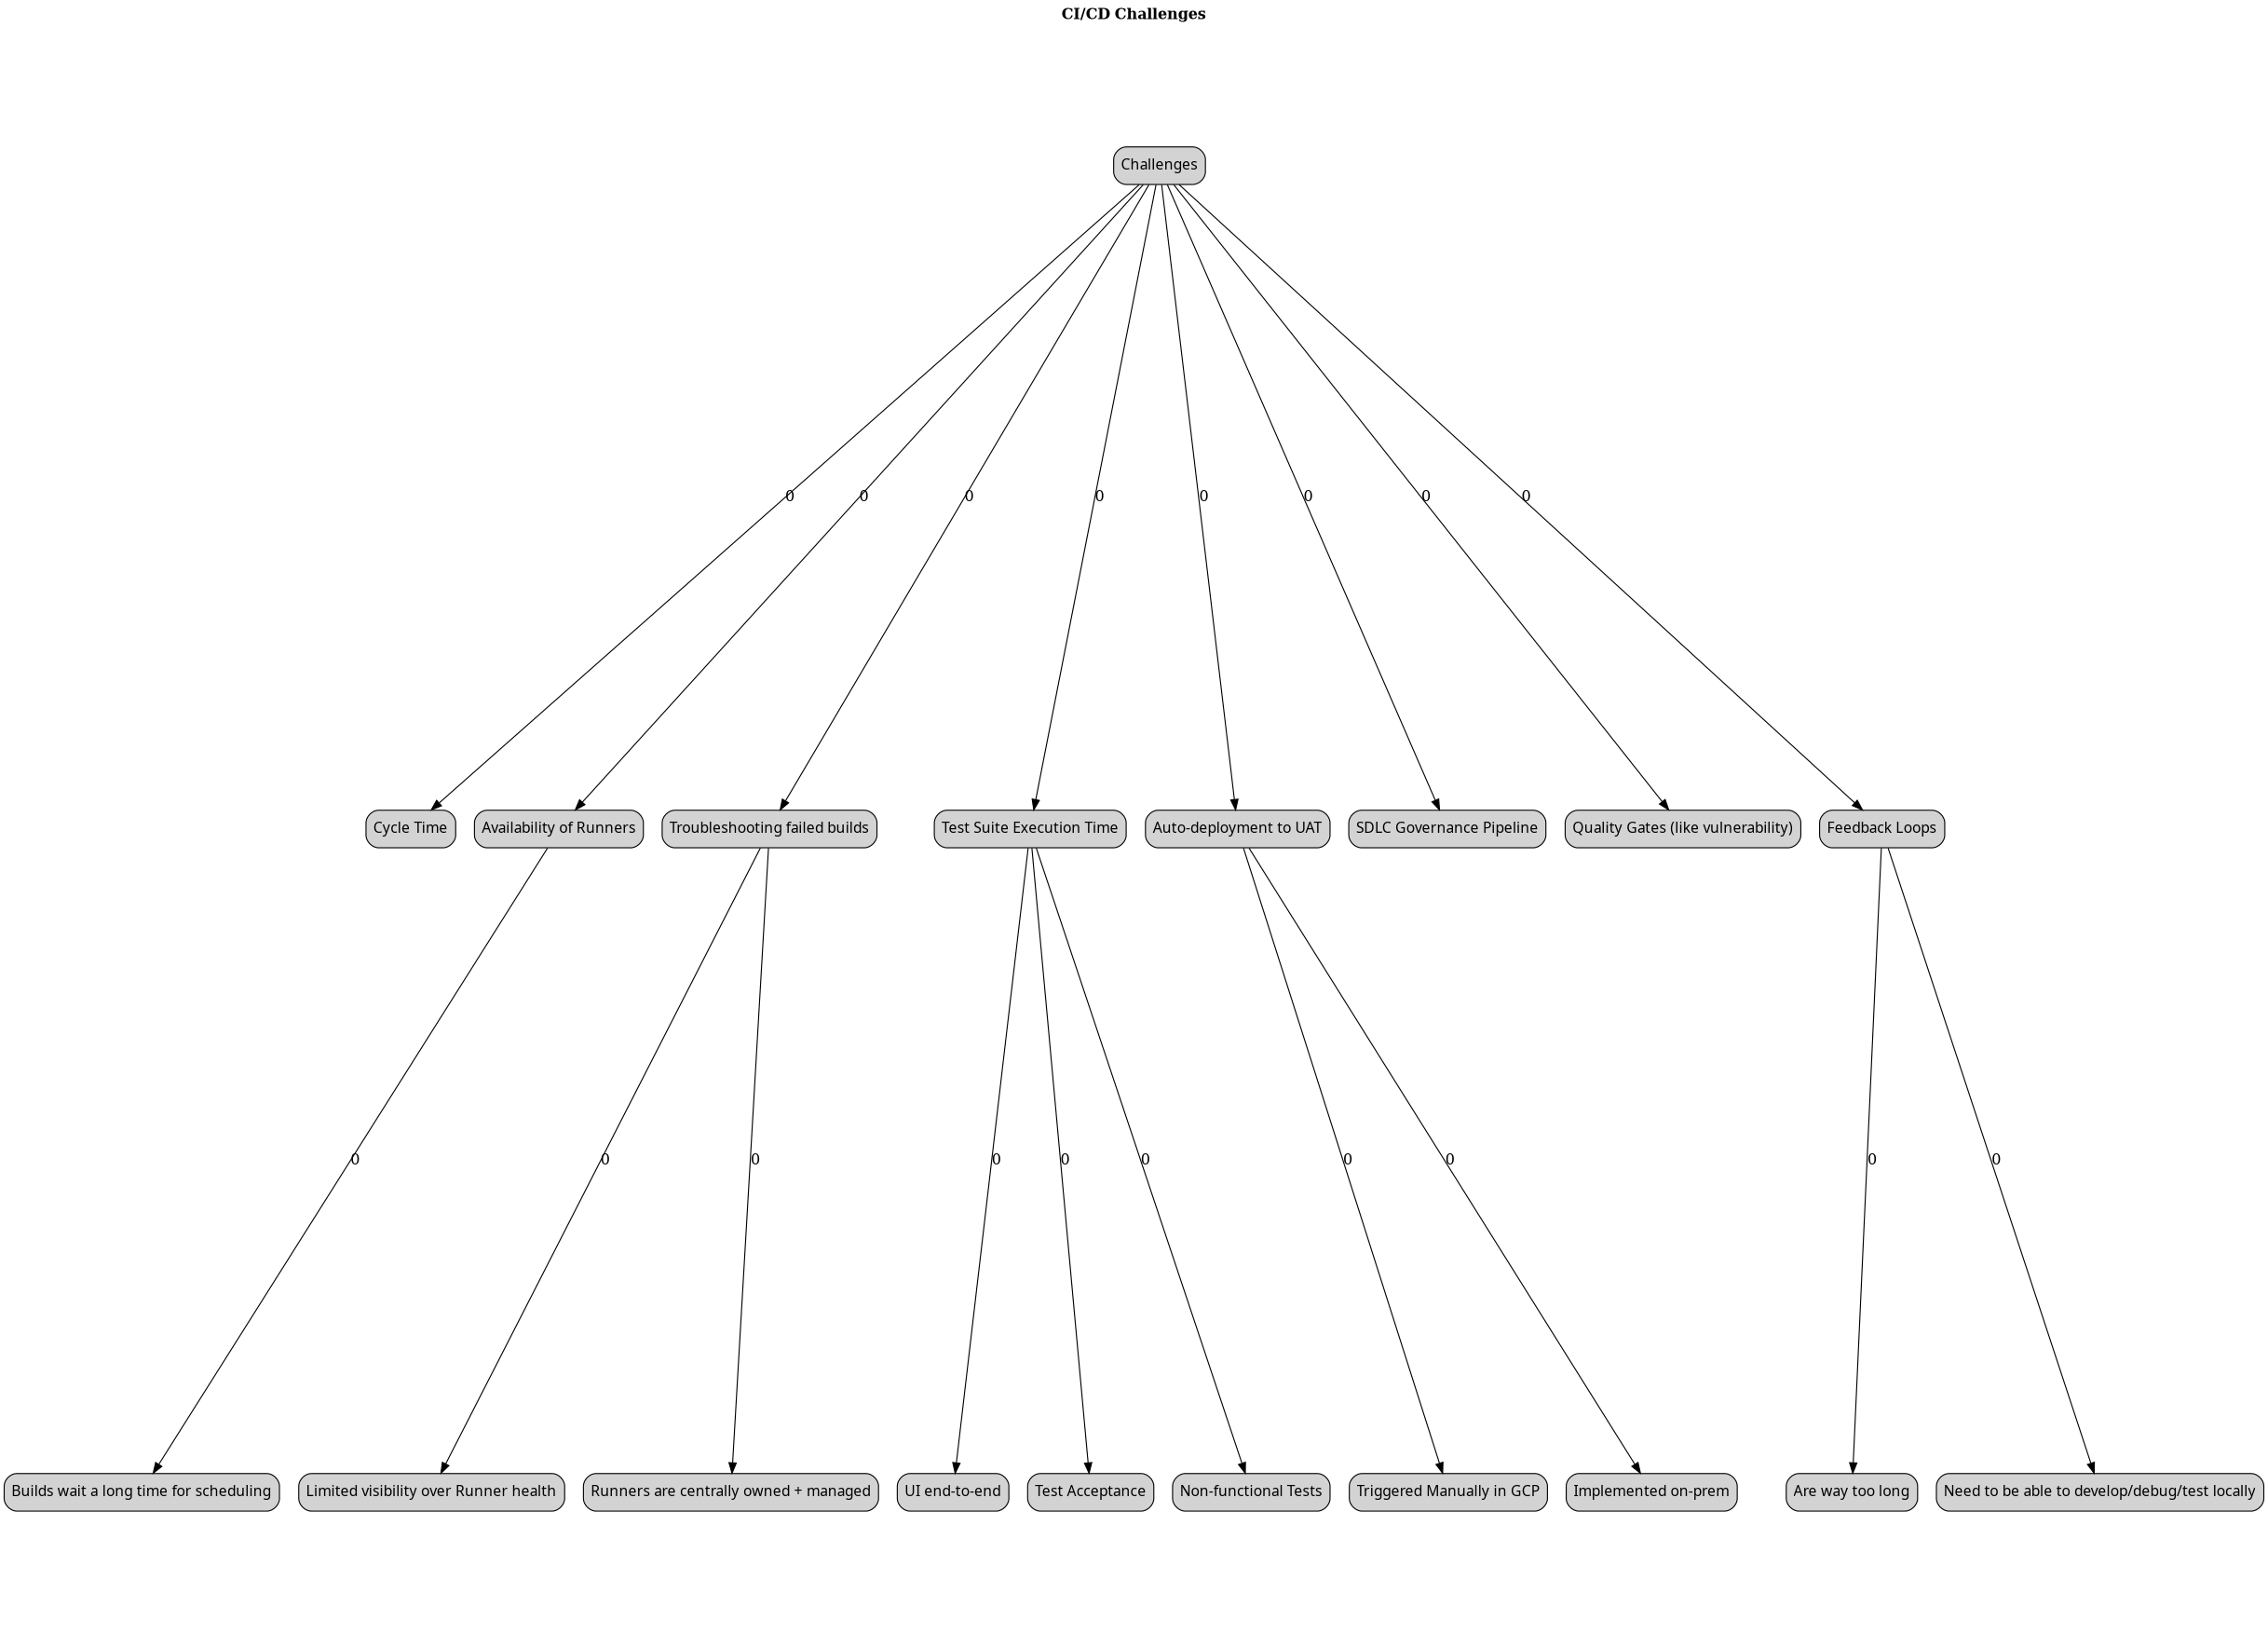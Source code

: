 digraph Devops {
    label=<<b>CI/CD Challenges</b>>
    labelloc=t
    page = "16.5,11.7"
    ratio = "fill"
    overlap = "false"
    size = "16.5, 11.7"
    splines = "true"

    node [fontname="calibri", margin="0.1,0.1", shape=rect, style="filled,rounded"]
        "Challenges" -> "Cycle Time" [ label="0" ];

        "Challenges" -> "Availability of Runners"  [label="0"]
        "Availability of Runners" -> "Builds wait a long time for scheduling"  [label="0"]

        "Challenges" -> "Troubleshooting failed builds"  [label="0"]
        "Troubleshooting failed builds" -> "Limited visibility over Runner health" [label="0"]
        "Troubleshooting failed builds" -> "Runners are centrally owned + managed" [label="0"]
        

        "Challenges" -> "Test Suite Execution Time"  [label="0"]
        "Test Suite Execution Time" -> "UI end-to-end"  [label="0"]
        "Test Suite Execution Time" -> "Test Acceptance"  [label="0"]
        "Test Suite Execution Time" -> "Non-functional Tests"  [label="0"]

        "Challenges" -> "Auto-deployment to UAT" [label="0"]
        "Auto-deployment to UAT" -> "Triggered Manually in GCP" [label="0"]
        "Auto-deployment to UAT" -> "Implemented on-prem" [label="0"]

        "Challenges" -> "SDLC Governance Pipeline" [label="0"]

        "Challenges" -> "Quality Gates (like vulnerability)" [label="0"]

        "Challenges" -> "Feedback Loops" [label="0"]
        "Feedback Loops" -> "Are way too long" [label="0"]
        "Feedback Loops" -> "Need to be able to develop/debug/test locally" [label="0"]

	}